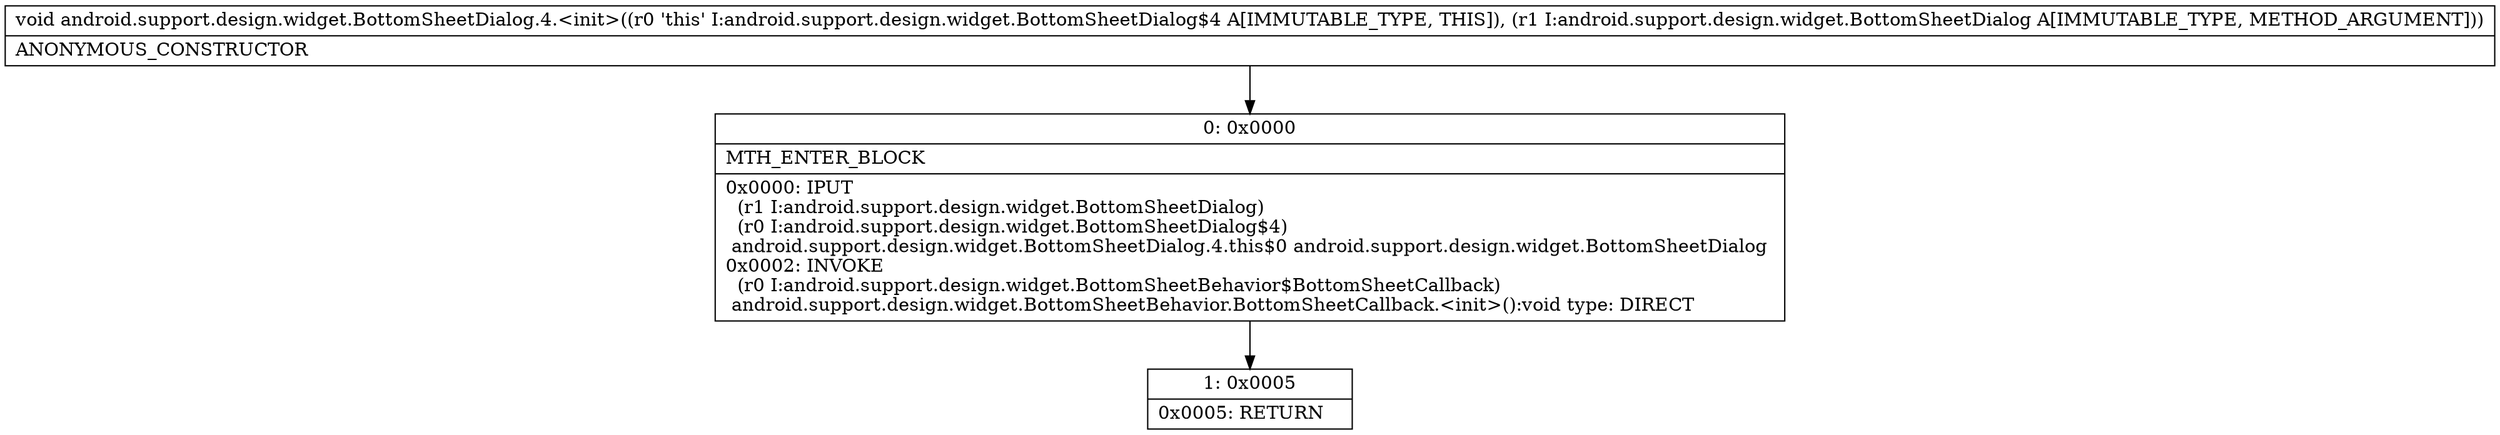 digraph "CFG forandroid.support.design.widget.BottomSheetDialog.4.\<init\>(Landroid\/support\/design\/widget\/BottomSheetDialog;)V" {
Node_0 [shape=record,label="{0\:\ 0x0000|MTH_ENTER_BLOCK\l|0x0000: IPUT  \l  (r1 I:android.support.design.widget.BottomSheetDialog)\l  (r0 I:android.support.design.widget.BottomSheetDialog$4)\l android.support.design.widget.BottomSheetDialog.4.this$0 android.support.design.widget.BottomSheetDialog \l0x0002: INVOKE  \l  (r0 I:android.support.design.widget.BottomSheetBehavior$BottomSheetCallback)\l android.support.design.widget.BottomSheetBehavior.BottomSheetCallback.\<init\>():void type: DIRECT \l}"];
Node_1 [shape=record,label="{1\:\ 0x0005|0x0005: RETURN   \l}"];
MethodNode[shape=record,label="{void android.support.design.widget.BottomSheetDialog.4.\<init\>((r0 'this' I:android.support.design.widget.BottomSheetDialog$4 A[IMMUTABLE_TYPE, THIS]), (r1 I:android.support.design.widget.BottomSheetDialog A[IMMUTABLE_TYPE, METHOD_ARGUMENT]))  | ANONYMOUS_CONSTRUCTOR\l}"];
MethodNode -> Node_0;
Node_0 -> Node_1;
}

